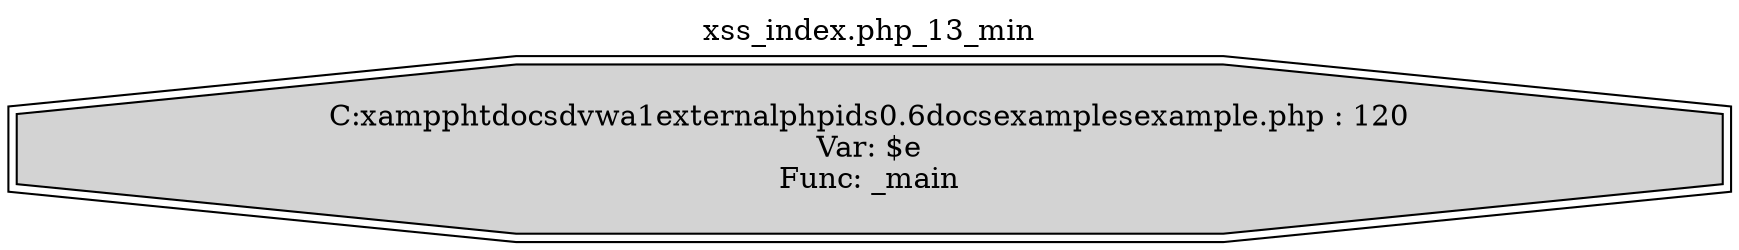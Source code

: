 digraph cfg {
  label="xss_index.php_13_min";
  labelloc=t;
  n1 [shape=doubleoctagon, label="C:\xampp\htdocs\dvwa1\external\phpids\0.6\docs\examples\example.php : 120\nVar: $e\nFunc: _main\n",style=filled];
}
